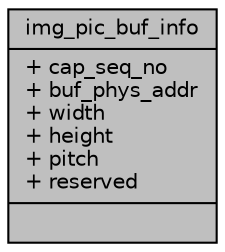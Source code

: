 digraph "img_pic_buf_info"
{
 // INTERACTIVE_SVG=YES
 // LATEX_PDF_SIZE
  bgcolor="transparent";
  edge [fontname="Helvetica",fontsize="10",labelfontname="Helvetica",labelfontsize="10"];
  node [fontname="Helvetica",fontsize="10",shape=record];
  Node1 [label="{img_pic_buf_info\n|+ cap_seq_no\l+ buf_phys_addr\l+ width\l+ height\l+ pitch\l+ reserved\l|}",height=0.2,width=0.4,color="black", fillcolor="grey75", style="filled", fontcolor="black",tooltip=" "];
}
